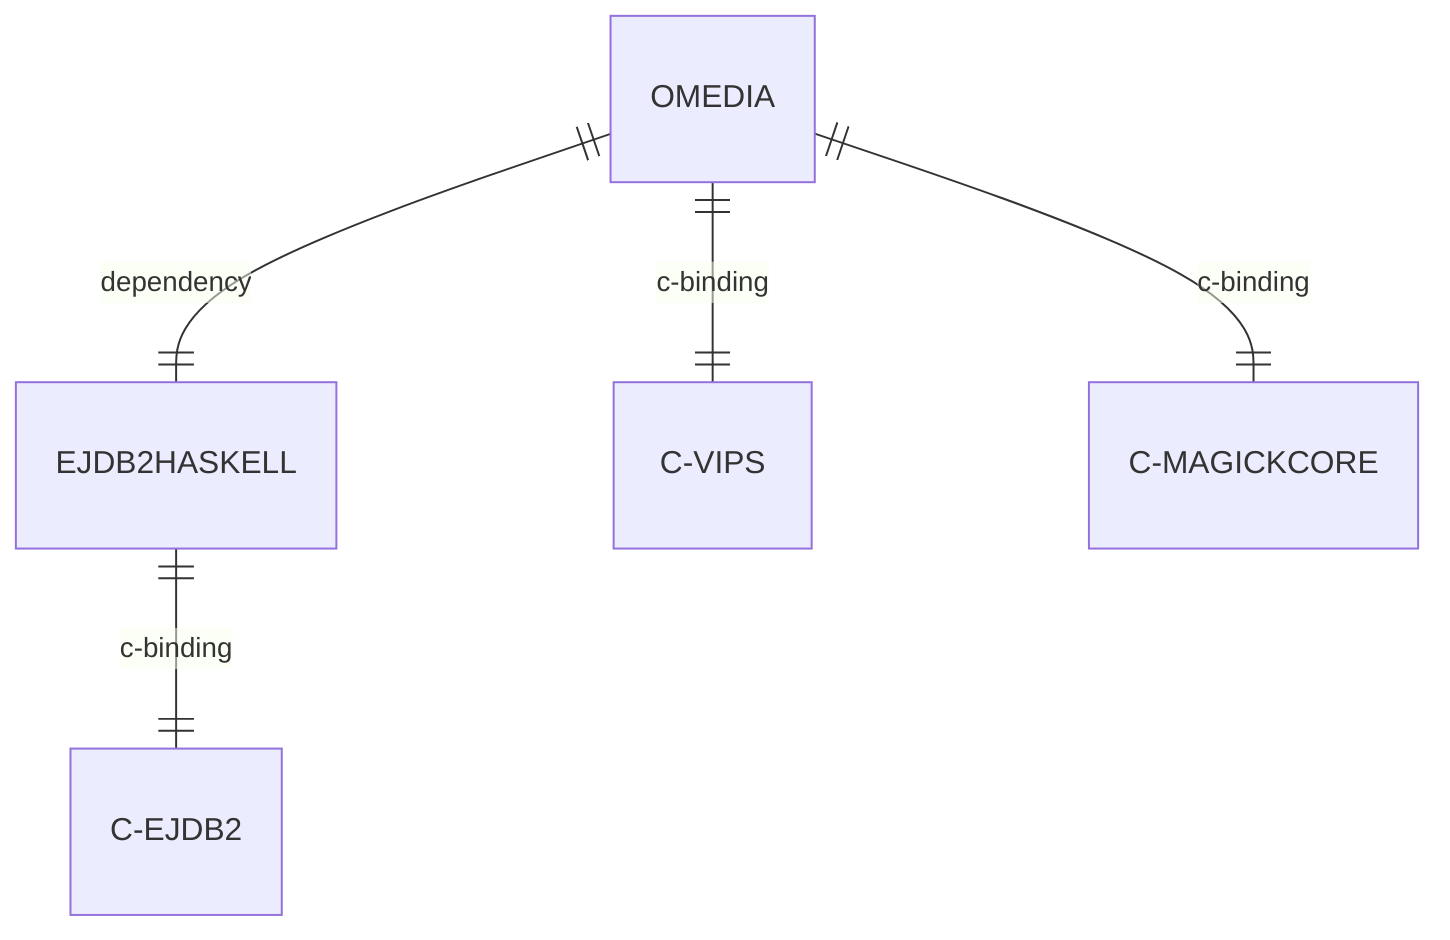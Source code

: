 erDiagram
        OMEDIA ||--|| EJDB2HASKELL : dependency
        EJDB2HASKELL ||--|| C-EJDB2 : c-binding
        OMEDIA ||--|| C-VIPS : c-binding
        OMEDIA ||--|| C-MAGICKCORE : c-binding